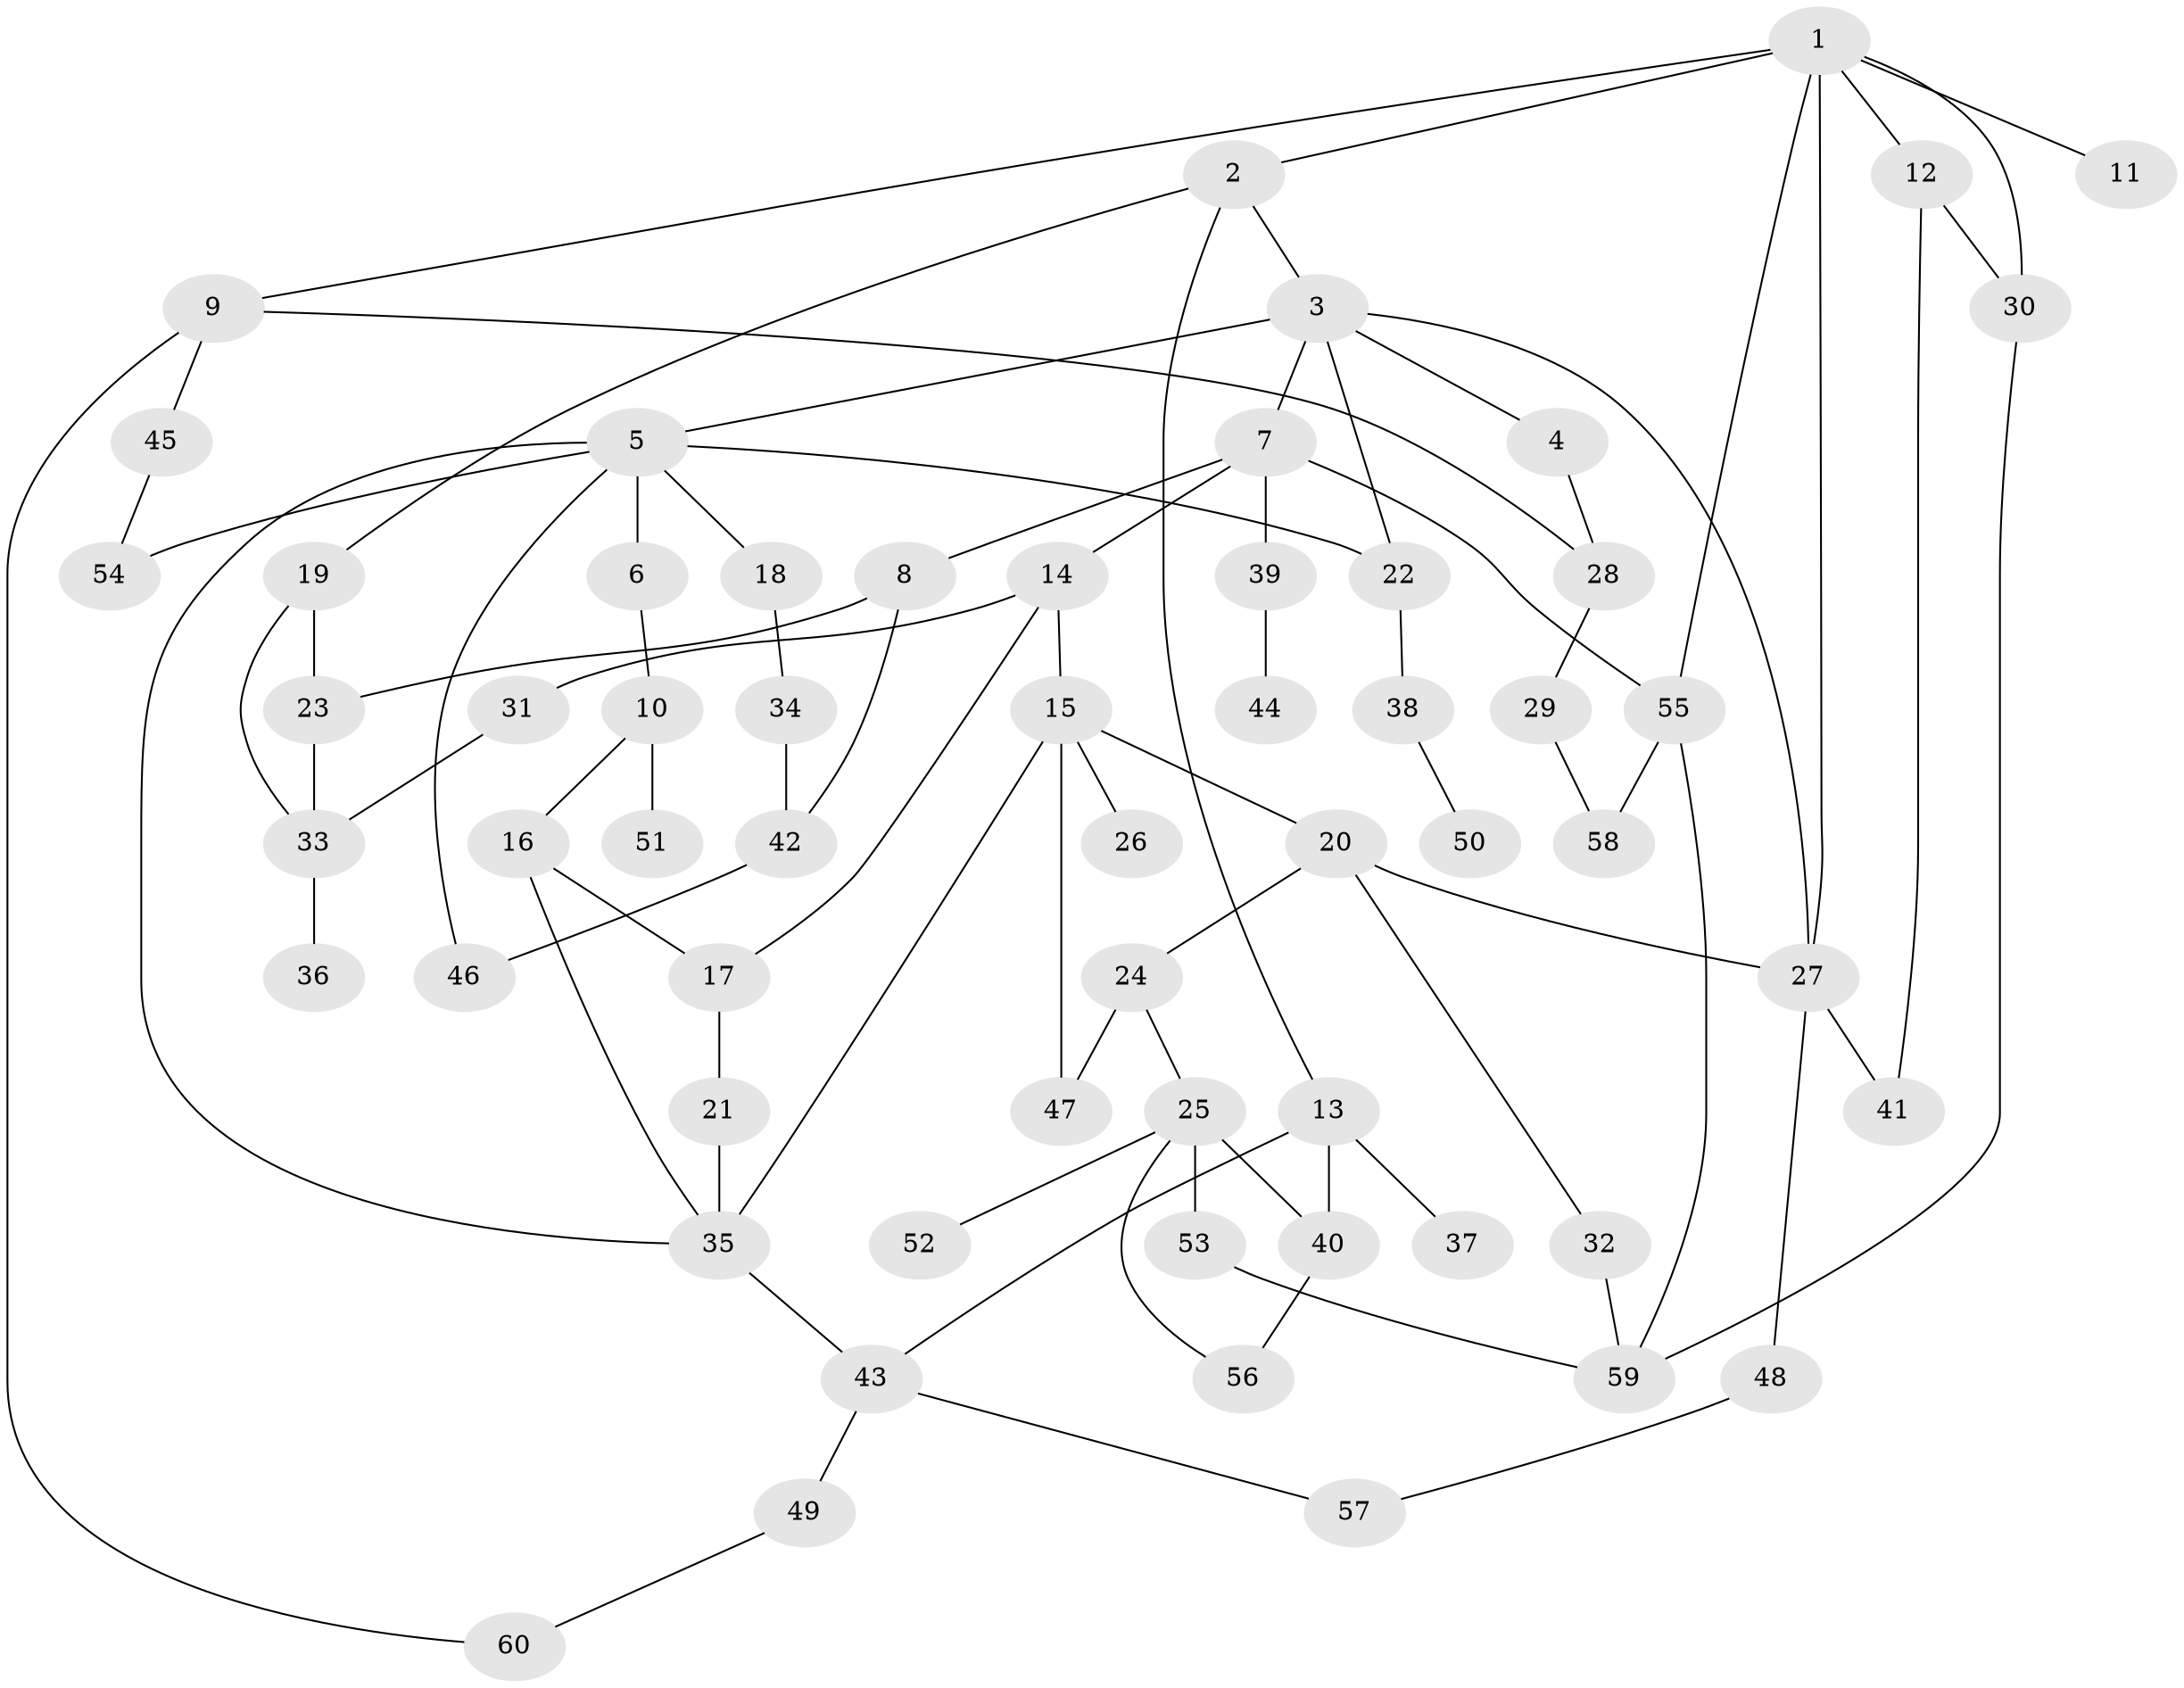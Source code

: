 // coarse degree distribution, {4: 0.20930232558139536, 6: 0.023255813953488372, 7: 0.046511627906976744, 5: 0.09302325581395349, 3: 0.23255813953488372, 1: 0.18604651162790697, 2: 0.20930232558139536}
// Generated by graph-tools (version 1.1) at 2025/36/03/04/25 23:36:11]
// undirected, 60 vertices, 86 edges
graph export_dot {
  node [color=gray90,style=filled];
  1;
  2;
  3;
  4;
  5;
  6;
  7;
  8;
  9;
  10;
  11;
  12;
  13;
  14;
  15;
  16;
  17;
  18;
  19;
  20;
  21;
  22;
  23;
  24;
  25;
  26;
  27;
  28;
  29;
  30;
  31;
  32;
  33;
  34;
  35;
  36;
  37;
  38;
  39;
  40;
  41;
  42;
  43;
  44;
  45;
  46;
  47;
  48;
  49;
  50;
  51;
  52;
  53;
  54;
  55;
  56;
  57;
  58;
  59;
  60;
  1 -- 2;
  1 -- 9;
  1 -- 11;
  1 -- 12;
  1 -- 27;
  1 -- 30;
  1 -- 55;
  2 -- 3;
  2 -- 13;
  2 -- 19;
  3 -- 4;
  3 -- 5;
  3 -- 7;
  3 -- 22;
  3 -- 27;
  4 -- 28;
  5 -- 6;
  5 -- 18;
  5 -- 22;
  5 -- 54;
  5 -- 46;
  5 -- 35;
  6 -- 10;
  7 -- 8;
  7 -- 14;
  7 -- 39;
  7 -- 55;
  8 -- 23;
  8 -- 42;
  9 -- 45;
  9 -- 60;
  9 -- 28;
  10 -- 16;
  10 -- 51;
  12 -- 41;
  12 -- 30;
  13 -- 37;
  13 -- 40;
  13 -- 43;
  14 -- 15;
  14 -- 31;
  14 -- 17;
  15 -- 20;
  15 -- 26;
  15 -- 35;
  15 -- 47;
  16 -- 17;
  16 -- 35;
  17 -- 21;
  18 -- 34;
  19 -- 33;
  19 -- 23;
  20 -- 24;
  20 -- 32;
  20 -- 27;
  21 -- 35;
  22 -- 38;
  23 -- 33;
  24 -- 25;
  24 -- 47;
  25 -- 52;
  25 -- 53;
  25 -- 56;
  25 -- 40;
  27 -- 48;
  27 -- 41;
  28 -- 29;
  29 -- 58;
  30 -- 59;
  31 -- 33;
  32 -- 59;
  33 -- 36;
  34 -- 42;
  35 -- 43;
  38 -- 50;
  39 -- 44;
  40 -- 56;
  42 -- 46;
  43 -- 49;
  43 -- 57;
  45 -- 54;
  48 -- 57;
  49 -- 60;
  53 -- 59;
  55 -- 58;
  55 -- 59;
}
